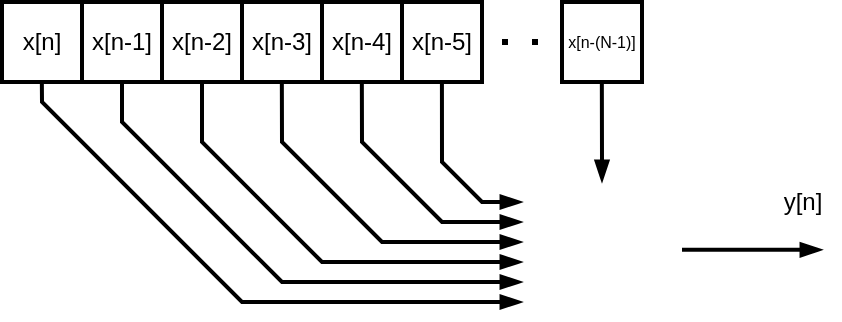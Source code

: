 <mxfile compressed="false" version="20.0.3" type="github">
  <diagram id="8bbJCWgLKpiLhmCPaEWU" name="Page-1">
    <mxGraphModel dx="1186" dy="798" grid="1" gridSize="10" guides="1" tooltips="1" connect="0" arrows="1" fold="1" page="1" pageScale="1" pageWidth="1169" pageHeight="827" math="0" shadow="0">
      <root>
        <mxCell id="0" />
        <mxCell id="1" parent="0" />
        <mxCell id="HRD3fttDgB3bU4ztWuwS-48" value="" style="shape=table;startSize=0;container=1;collapsible=0;childLayout=tableLayout;rounded=1;strokeWidth=2;fontSize=6;" parent="1" vertex="1">
          <mxGeometry x="40" y="30" width="240" height="40" as="geometry" />
        </mxCell>
        <mxCell id="HRD3fttDgB3bU4ztWuwS-49" value="" style="shape=tableRow;horizontal=0;startSize=0;swimlaneHead=0;swimlaneBody=0;top=0;left=0;bottom=0;right=0;collapsible=0;dropTarget=0;fillColor=none;points=[[0,0.5],[1,0.5]];portConstraint=eastwest;rounded=1;strokeWidth=2;" parent="HRD3fttDgB3bU4ztWuwS-48" vertex="1">
          <mxGeometry width="240" height="40" as="geometry" />
        </mxCell>
        <mxCell id="HRD3fttDgB3bU4ztWuwS-50" value="x[n]" style="shape=partialRectangle;html=1;whiteSpace=wrap;connectable=0;overflow=hidden;fillColor=none;top=0;left=0;bottom=0;right=0;pointerEvents=1;rounded=1;strokeWidth=2;" parent="HRD3fttDgB3bU4ztWuwS-49" vertex="1">
          <mxGeometry width="40" height="40" as="geometry">
            <mxRectangle width="40" height="40" as="alternateBounds" />
          </mxGeometry>
        </mxCell>
        <mxCell id="HRD3fttDgB3bU4ztWuwS-51" value="x[n-1]" style="shape=partialRectangle;html=1;whiteSpace=wrap;connectable=0;overflow=hidden;fillColor=none;top=0;left=0;bottom=0;right=0;pointerEvents=1;rounded=1;strokeWidth=2;" parent="HRD3fttDgB3bU4ztWuwS-49" vertex="1">
          <mxGeometry x="40" width="40" height="40" as="geometry">
            <mxRectangle width="40" height="40" as="alternateBounds" />
          </mxGeometry>
        </mxCell>
        <mxCell id="HRD3fttDgB3bU4ztWuwS-52" value="&lt;span style=&quot;&quot;&gt;x[n-2]&lt;/span&gt;" style="shape=partialRectangle;html=1;whiteSpace=wrap;connectable=0;overflow=hidden;fillColor=none;top=0;left=0;bottom=0;right=0;pointerEvents=1;rounded=1;strokeWidth=2;" parent="HRD3fttDgB3bU4ztWuwS-49" vertex="1">
          <mxGeometry x="80" width="40" height="40" as="geometry">
            <mxRectangle width="40" height="40" as="alternateBounds" />
          </mxGeometry>
        </mxCell>
        <mxCell id="HRD3fttDgB3bU4ztWuwS-63" value="&lt;span style=&quot;&quot;&gt;x[n-3]&lt;/span&gt;" style="shape=partialRectangle;html=1;whiteSpace=wrap;connectable=0;overflow=hidden;fillColor=none;top=0;left=0;bottom=0;right=0;pointerEvents=1;rounded=1;strokeWidth=2;" parent="HRD3fttDgB3bU4ztWuwS-49" vertex="1">
          <mxGeometry x="120" width="40" height="40" as="geometry">
            <mxRectangle width="40" height="40" as="alternateBounds" />
          </mxGeometry>
        </mxCell>
        <mxCell id="HRD3fttDgB3bU4ztWuwS-64" value="&lt;span style=&quot;&quot;&gt;x[n-4]&lt;/span&gt;" style="shape=partialRectangle;html=1;whiteSpace=wrap;connectable=0;overflow=hidden;fillColor=none;top=0;left=0;bottom=0;right=0;pointerEvents=1;rounded=1;strokeWidth=2;" parent="HRD3fttDgB3bU4ztWuwS-49" vertex="1">
          <mxGeometry x="160" width="40" height="40" as="geometry">
            <mxRectangle width="40" height="40" as="alternateBounds" />
          </mxGeometry>
        </mxCell>
        <mxCell id="HRD3fttDgB3bU4ztWuwS-71" value="&lt;span style=&quot;&quot;&gt;x[n-5]&lt;/span&gt;" style="shape=partialRectangle;html=1;whiteSpace=wrap;connectable=0;overflow=hidden;fillColor=none;top=0;left=0;bottom=0;right=0;pointerEvents=1;rounded=1;strokeWidth=2;" parent="HRD3fttDgB3bU4ztWuwS-49" vertex="1">
          <mxGeometry x="200" width="40" height="40" as="geometry">
            <mxRectangle width="40" height="40" as="alternateBounds" />
          </mxGeometry>
        </mxCell>
        <mxCell id="HRD3fttDgB3bU4ztWuwS-55" value="" style="shape=image;html=1;verticalAlign=top;verticalLabelPosition=bottom;labelBackgroundColor=#ffffff;imageAspect=0;aspect=fixed;image=https://cdn4.iconfinder.com/data/icons/ionicons/512/icon-ios7-plus-outline-128.png;rounded=1;strokeWidth=2;" parent="1" vertex="1">
          <mxGeometry x="306" y="120" width="68" height="68" as="geometry" />
        </mxCell>
        <mxCell id="HRD3fttDgB3bU4ztWuwS-56" value="" style="shape=table;startSize=0;container=1;collapsible=0;childLayout=tableLayout;rounded=1;strokeWidth=2;fontSize=6;" parent="1" vertex="1">
          <mxGeometry x="320" y="30" width="40" height="40" as="geometry" />
        </mxCell>
        <mxCell id="HRD3fttDgB3bU4ztWuwS-57" value="" style="shape=tableRow;horizontal=0;startSize=0;swimlaneHead=0;swimlaneBody=0;top=0;left=0;bottom=0;right=0;collapsible=0;dropTarget=0;fillColor=none;points=[[0,0.5],[1,0.5]];portConstraint=eastwest;rounded=1;strokeWidth=2;" parent="HRD3fttDgB3bU4ztWuwS-56" vertex="1">
          <mxGeometry width="40" height="40" as="geometry" />
        </mxCell>
        <mxCell id="HRD3fttDgB3bU4ztWuwS-58" value="&lt;span style=&quot;font-size: 8px;&quot;&gt;x[n-(N-1)]&lt;/span&gt;" style="shape=partialRectangle;html=1;whiteSpace=wrap;connectable=0;overflow=hidden;fillColor=none;top=0;left=0;bottom=0;right=0;pointerEvents=1;rounded=1;strokeWidth=2;fontSize=8;" parent="HRD3fttDgB3bU4ztWuwS-57" vertex="1">
          <mxGeometry width="40" height="40" as="geometry">
            <mxRectangle width="40" height="40" as="alternateBounds" />
          </mxGeometry>
        </mxCell>
        <mxCell id="HRD3fttDgB3bU4ztWuwS-67" value="" style="endArrow=blockThin;html=1;rounded=0;exitX=0.083;exitY=0.998;exitDx=0;exitDy=0;exitPerimeter=0;strokeWidth=2;endFill=1;" parent="1" source="HRD3fttDgB3bU4ztWuwS-49" edge="1">
          <mxGeometry width="50" height="50" relative="1" as="geometry">
            <mxPoint x="60" y="80" as="sourcePoint" />
            <mxPoint x="300" y="180" as="targetPoint" />
            <Array as="points">
              <mxPoint x="60" y="80" />
              <mxPoint x="160" y="180" />
            </Array>
          </mxGeometry>
        </mxCell>
        <mxCell id="HRD3fttDgB3bU4ztWuwS-70" value="" style="endArrow=blockThin;html=1;rounded=0;exitX=0.083;exitY=0.998;exitDx=0;exitDy=0;exitPerimeter=0;strokeWidth=2;endFill=1;" parent="1" target="HRD3fttDgB3bU4ztWuwS-55" edge="1">
          <mxGeometry width="50" height="50" relative="1" as="geometry">
            <mxPoint x="339.92" y="70" as="sourcePoint" />
            <mxPoint x="280" y="180" as="targetPoint" />
            <Array as="points">
              <mxPoint x="340.0" y="110.08" />
            </Array>
          </mxGeometry>
        </mxCell>
        <mxCell id="HRD3fttDgB3bU4ztWuwS-72" value="" style="endArrow=blockThin;html=1;rounded=0;exitX=0.083;exitY=0.998;exitDx=0;exitDy=0;exitPerimeter=0;strokeWidth=2;endFill=1;" parent="1" edge="1">
          <mxGeometry width="50" height="50" relative="1" as="geometry">
            <mxPoint x="100.0" y="70.0" as="sourcePoint" />
            <mxPoint x="300" y="170" as="targetPoint" />
            <Array as="points">
              <mxPoint x="100" y="90" />
              <mxPoint x="180" y="170" />
            </Array>
          </mxGeometry>
        </mxCell>
        <mxCell id="HRD3fttDgB3bU4ztWuwS-73" value="" style="endArrow=blockThin;html=1;rounded=0;strokeWidth=2;endFill=1;" parent="1" edge="1">
          <mxGeometry width="50" height="50" relative="1" as="geometry">
            <mxPoint x="140" y="70" as="sourcePoint" />
            <mxPoint x="300" y="160" as="targetPoint" />
            <Array as="points">
              <mxPoint x="140" y="100" />
              <mxPoint x="200" y="160" />
            </Array>
          </mxGeometry>
        </mxCell>
        <mxCell id="HRD3fttDgB3bU4ztWuwS-74" value="" style="endArrow=blockThin;html=1;rounded=0;exitX=0.083;exitY=0.998;exitDx=0;exitDy=0;exitPerimeter=0;strokeWidth=2;endFill=1;" parent="1" edge="1">
          <mxGeometry width="50" height="50" relative="1" as="geometry">
            <mxPoint x="179.92" y="70" as="sourcePoint" />
            <mxPoint x="300" y="150" as="targetPoint" />
            <Array as="points">
              <mxPoint x="180" y="100" />
              <mxPoint x="230" y="150" />
            </Array>
          </mxGeometry>
        </mxCell>
        <mxCell id="HRD3fttDgB3bU4ztWuwS-75" value="" style="endArrow=blockThin;html=1;rounded=0;exitX=0.083;exitY=0.998;exitDx=0;exitDy=0;exitPerimeter=0;strokeWidth=2;endFill=1;" parent="1" edge="1">
          <mxGeometry width="50" height="50" relative="1" as="geometry">
            <mxPoint x="219.92" y="70" as="sourcePoint" />
            <mxPoint x="300" y="140" as="targetPoint" />
            <Array as="points">
              <mxPoint x="220" y="100" />
              <mxPoint x="260" y="140" />
            </Array>
          </mxGeometry>
        </mxCell>
        <mxCell id="HRD3fttDgB3bU4ztWuwS-76" value="" style="endArrow=blockThin;html=1;rounded=0;strokeWidth=2;endFill=1;" parent="1" edge="1">
          <mxGeometry width="50" height="50" relative="1" as="geometry">
            <mxPoint x="380" y="153.9" as="sourcePoint" />
            <mxPoint x="450" y="153.9" as="targetPoint" />
            <Array as="points">
              <mxPoint x="380.08" y="153.98" />
            </Array>
          </mxGeometry>
        </mxCell>
        <mxCell id="HRD3fttDgB3bU4ztWuwS-80" value="y[n]" style="edgeLabel;html=1;align=center;verticalAlign=middle;resizable=0;points=[];fontSize=12;" parent="HRD3fttDgB3bU4ztWuwS-76" vertex="1" connectable="0">
          <mxGeometry x="0.233" y="1" relative="1" as="geometry">
            <mxPoint x="17" y="-23" as="offset" />
          </mxGeometry>
        </mxCell>
        <mxCell id="HRD3fttDgB3bU4ztWuwS-77" value="" style="endArrow=none;dashed=1;html=1;dashPattern=1 4;strokeWidth=3;rounded=0;" parent="1" edge="1">
          <mxGeometry width="50" height="50" relative="1" as="geometry">
            <mxPoint x="290" y="50" as="sourcePoint" />
            <mxPoint x="310" y="50" as="targetPoint" />
          </mxGeometry>
        </mxCell>
        <mxCell id="HRD3fttDgB3bU4ztWuwS-81" value="" style="endArrow=blockThin;html=1;rounded=0;exitX=0.083;exitY=0.998;exitDx=0;exitDy=0;exitPerimeter=0;strokeWidth=2;endFill=1;" parent="1" edge="1">
          <mxGeometry width="50" height="50" relative="1" as="geometry">
            <mxPoint x="259.96" y="70" as="sourcePoint" />
            <mxPoint x="300" y="130" as="targetPoint" />
            <Array as="points">
              <mxPoint x="260" y="110" />
              <mxPoint x="280" y="130" />
            </Array>
          </mxGeometry>
        </mxCell>
      </root>
    </mxGraphModel>
  </diagram>
</mxfile>
